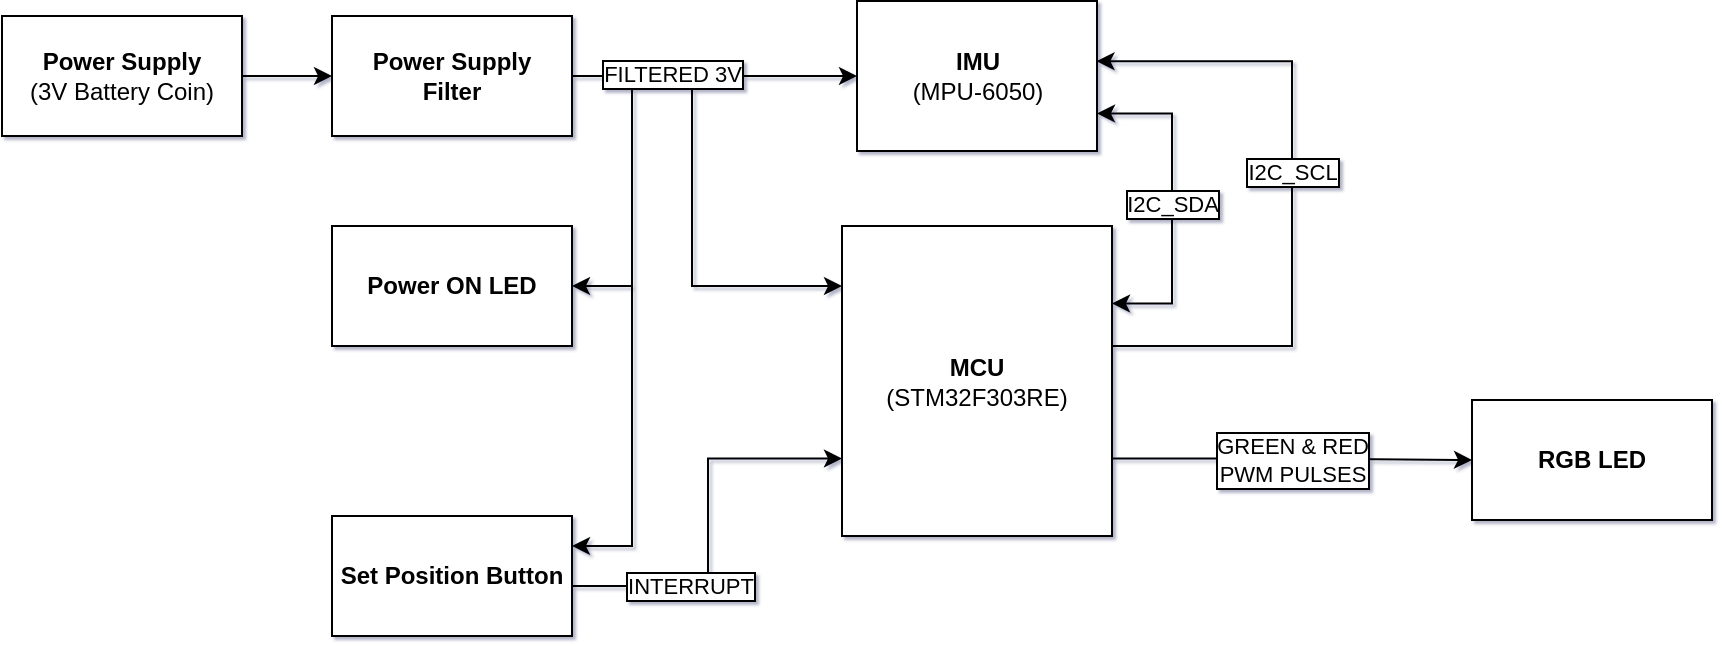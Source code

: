 <mxfile version="21.6.8" type="device">
  <diagram name="Page-1" id="p9f0EztIlGwvOAvds4I1">
    <mxGraphModel dx="2422" dy="1428" grid="1" gridSize="15" guides="1" tooltips="1" connect="1" arrows="1" fold="1" page="1" pageScale="1" pageWidth="850" pageHeight="1100" background="none" math="0" shadow="1">
      <root>
        <mxCell id="0" />
        <mxCell id="1" parent="0" />
        <mxCell id="-UvD9ZInSkoe62gdIKDS-26" style="edgeStyle=orthogonalEdgeStyle;rounded=0;orthogonalLoop=1;jettySize=auto;html=1;entryX=1;entryY=0.25;entryDx=0;entryDy=0;exitX=1;exitY=0.5;exitDx=0;exitDy=0;" edge="1" parent="1" source="-UvD9ZInSkoe62gdIKDS-2" target="-UvD9ZInSkoe62gdIKDS-7">
          <mxGeometry relative="1" as="geometry">
            <Array as="points">
              <mxPoint x="345" y="270" />
              <mxPoint x="345" y="505" />
            </Array>
          </mxGeometry>
        </mxCell>
        <mxCell id="-UvD9ZInSkoe62gdIKDS-3" style="edgeStyle=orthogonalEdgeStyle;rounded=0;orthogonalLoop=1;jettySize=auto;html=1;" edge="1" parent="1" source="-UvD9ZInSkoe62gdIKDS-1" target="-UvD9ZInSkoe62gdIKDS-2">
          <mxGeometry relative="1" as="geometry" />
        </mxCell>
        <mxCell id="-UvD9ZInSkoe62gdIKDS-1" value="Power Supply&lt;br&gt;&lt;span style=&quot;font-weight: normal;&quot;&gt;(3V Battery Coin)&lt;/span&gt;" style="rounded=0;whiteSpace=wrap;html=1;fontStyle=1" vertex="1" parent="1">
          <mxGeometry x="30" y="240" width="120" height="60" as="geometry" />
        </mxCell>
        <mxCell id="-UvD9ZInSkoe62gdIKDS-9" style="edgeStyle=orthogonalEdgeStyle;rounded=0;orthogonalLoop=1;jettySize=auto;html=1;exitX=1;exitY=0.5;exitDx=0;exitDy=0;entryX=0;entryY=0.5;entryDx=0;entryDy=0;" edge="1" parent="1" source="-UvD9ZInSkoe62gdIKDS-2" target="-UvD9ZInSkoe62gdIKDS-4">
          <mxGeometry relative="1" as="geometry" />
        </mxCell>
        <mxCell id="-UvD9ZInSkoe62gdIKDS-23" style="edgeStyle=orthogonalEdgeStyle;rounded=0;orthogonalLoop=1;jettySize=auto;html=1;exitX=1;exitY=0.5;exitDx=0;exitDy=0;entryX=1;entryY=0.5;entryDx=0;entryDy=0;" edge="1" parent="1" source="-UvD9ZInSkoe62gdIKDS-2" target="-UvD9ZInSkoe62gdIKDS-6">
          <mxGeometry relative="1" as="geometry">
            <Array as="points">
              <mxPoint x="345" y="270" />
              <mxPoint x="345" y="375" />
            </Array>
          </mxGeometry>
        </mxCell>
        <mxCell id="-UvD9ZInSkoe62gdIKDS-11" style="edgeStyle=orthogonalEdgeStyle;rounded=0;orthogonalLoop=1;jettySize=auto;html=1;exitX=1;exitY=0.5;exitDx=0;exitDy=0;" edge="1" parent="1" source="-UvD9ZInSkoe62gdIKDS-2" target="-UvD9ZInSkoe62gdIKDS-5">
          <mxGeometry relative="1" as="geometry">
            <Array as="points">
              <mxPoint x="375" y="270" />
              <mxPoint x="375" y="375" />
            </Array>
          </mxGeometry>
        </mxCell>
        <mxCell id="-UvD9ZInSkoe62gdIKDS-15" value="FILTERED 3V" style="edgeLabel;html=1;align=center;verticalAlign=middle;resizable=0;points=[];labelBorderColor=default;" vertex="1" connectable="0" parent="-UvD9ZInSkoe62gdIKDS-11">
          <mxGeometry x="-0.585" y="-1" relative="1" as="geometry">
            <mxPoint y="-2" as="offset" />
          </mxGeometry>
        </mxCell>
        <mxCell id="-UvD9ZInSkoe62gdIKDS-2" value="Power Supply&lt;br&gt;Filter" style="rounded=0;whiteSpace=wrap;html=1;fontStyle=1" vertex="1" parent="1">
          <mxGeometry x="195" y="240" width="120" height="60" as="geometry" />
        </mxCell>
        <mxCell id="-UvD9ZInSkoe62gdIKDS-17" style="rounded=0;orthogonalLoop=1;jettySize=auto;html=1;exitX=1;exitY=0.75;exitDx=0;exitDy=0;entryX=1;entryY=0.25;entryDx=0;entryDy=0;edgeStyle=orthogonalEdgeStyle;startArrow=classic;startFill=1;" edge="1" parent="1" source="-UvD9ZInSkoe62gdIKDS-4" target="-UvD9ZInSkoe62gdIKDS-5">
          <mxGeometry relative="1" as="geometry">
            <Array as="points">
              <mxPoint x="615" y="289" />
              <mxPoint x="615" y="384" />
            </Array>
          </mxGeometry>
        </mxCell>
        <mxCell id="-UvD9ZInSkoe62gdIKDS-21" value="I2C_SDA" style="edgeLabel;html=1;align=center;verticalAlign=middle;resizable=0;points=[];labelBorderColor=default;" vertex="1" connectable="0" parent="-UvD9ZInSkoe62gdIKDS-17">
          <mxGeometry x="0.011" relative="1" as="geometry">
            <mxPoint as="offset" />
          </mxGeometry>
        </mxCell>
        <mxCell id="-UvD9ZInSkoe62gdIKDS-4" value="&lt;b&gt;IMU &lt;/b&gt;&lt;br&gt;(MPU-6050)" style="rounded=0;whiteSpace=wrap;html=1;" vertex="1" parent="1">
          <mxGeometry x="457.5" y="232.5" width="120" height="75" as="geometry" />
        </mxCell>
        <mxCell id="-UvD9ZInSkoe62gdIKDS-13" style="edgeStyle=orthogonalEdgeStyle;rounded=0;orthogonalLoop=1;jettySize=auto;html=1;exitX=1;exitY=0.75;exitDx=0;exitDy=0;" edge="1" parent="1" source="-UvD9ZInSkoe62gdIKDS-5" target="-UvD9ZInSkoe62gdIKDS-8">
          <mxGeometry relative="1" as="geometry" />
        </mxCell>
        <mxCell id="-UvD9ZInSkoe62gdIKDS-14" value="GREEN &amp;amp; RED&lt;br style=&quot;font-size: 11px;&quot;&gt;PWM PULSES" style="edgeLabel;html=1;align=center;verticalAlign=middle;resizable=0;points=[];labelBorderColor=default;fontSize=11;spacingBottom=0;spacingTop=0;" vertex="1" connectable="0" parent="-UvD9ZInSkoe62gdIKDS-13">
          <mxGeometry x="0.334" y="-2" relative="1" as="geometry">
            <mxPoint x="-30" y="-2" as="offset" />
          </mxGeometry>
        </mxCell>
        <mxCell id="-UvD9ZInSkoe62gdIKDS-19" style="edgeStyle=orthogonalEdgeStyle;rounded=0;orthogonalLoop=1;jettySize=auto;html=1;entryX=0.998;entryY=0.401;entryDx=0;entryDy=0;entryPerimeter=0;exitX=1;exitY=0.387;exitDx=0;exitDy=0;exitPerimeter=0;" edge="1" parent="1" source="-UvD9ZInSkoe62gdIKDS-5" target="-UvD9ZInSkoe62gdIKDS-4">
          <mxGeometry relative="1" as="geometry">
            <Array as="points">
              <mxPoint x="675" y="405" />
              <mxPoint x="675" y="263" />
            </Array>
          </mxGeometry>
        </mxCell>
        <mxCell id="-UvD9ZInSkoe62gdIKDS-22" value="I2C_SCL" style="edgeLabel;html=1;align=center;verticalAlign=middle;resizable=0;points=[];labelBorderColor=default;" vertex="1" connectable="0" parent="-UvD9ZInSkoe62gdIKDS-19">
          <mxGeometry x="0.076" relative="1" as="geometry">
            <mxPoint as="offset" />
          </mxGeometry>
        </mxCell>
        <mxCell id="-UvD9ZInSkoe62gdIKDS-5" value="&lt;b&gt;MCU &lt;/b&gt;&lt;br&gt;(STM32F303RE)" style="rounded=0;whiteSpace=wrap;html=1;" vertex="1" parent="1">
          <mxGeometry x="450" y="345" width="135" height="155" as="geometry" />
        </mxCell>
        <mxCell id="-UvD9ZInSkoe62gdIKDS-6" value="Power ON LED" style="rounded=0;whiteSpace=wrap;html=1;fontStyle=1" vertex="1" parent="1">
          <mxGeometry x="195" y="345" width="120" height="60" as="geometry" />
        </mxCell>
        <mxCell id="-UvD9ZInSkoe62gdIKDS-24" style="edgeStyle=orthogonalEdgeStyle;rounded=0;orthogonalLoop=1;jettySize=auto;html=1;exitX=1;exitY=0.5;exitDx=0;exitDy=0;entryX=0;entryY=0.75;entryDx=0;entryDy=0;" edge="1" parent="1" source="-UvD9ZInSkoe62gdIKDS-7" target="-UvD9ZInSkoe62gdIKDS-5">
          <mxGeometry relative="1" as="geometry">
            <Array as="points">
              <mxPoint x="315" y="525" />
              <mxPoint x="383" y="525" />
              <mxPoint x="383" y="461" />
            </Array>
          </mxGeometry>
        </mxCell>
        <mxCell id="-UvD9ZInSkoe62gdIKDS-25" value="INTERRUPT" style="edgeLabel;html=1;align=center;verticalAlign=middle;resizable=0;points=[];labelBorderColor=default;" vertex="1" connectable="0" parent="-UvD9ZInSkoe62gdIKDS-24">
          <mxGeometry x="-0.373" relative="1" as="geometry">
            <mxPoint as="offset" />
          </mxGeometry>
        </mxCell>
        <mxCell id="-UvD9ZInSkoe62gdIKDS-7" value="Set Position Button" style="rounded=0;whiteSpace=wrap;html=1;fontStyle=1" vertex="1" parent="1">
          <mxGeometry x="195" y="490" width="120" height="60" as="geometry" />
        </mxCell>
        <mxCell id="-UvD9ZInSkoe62gdIKDS-8" value="RGB LED" style="rounded=0;whiteSpace=wrap;html=1;fontStyle=1" vertex="1" parent="1">
          <mxGeometry x="765" y="432" width="120" height="60" as="geometry" />
        </mxCell>
      </root>
    </mxGraphModel>
  </diagram>
</mxfile>
